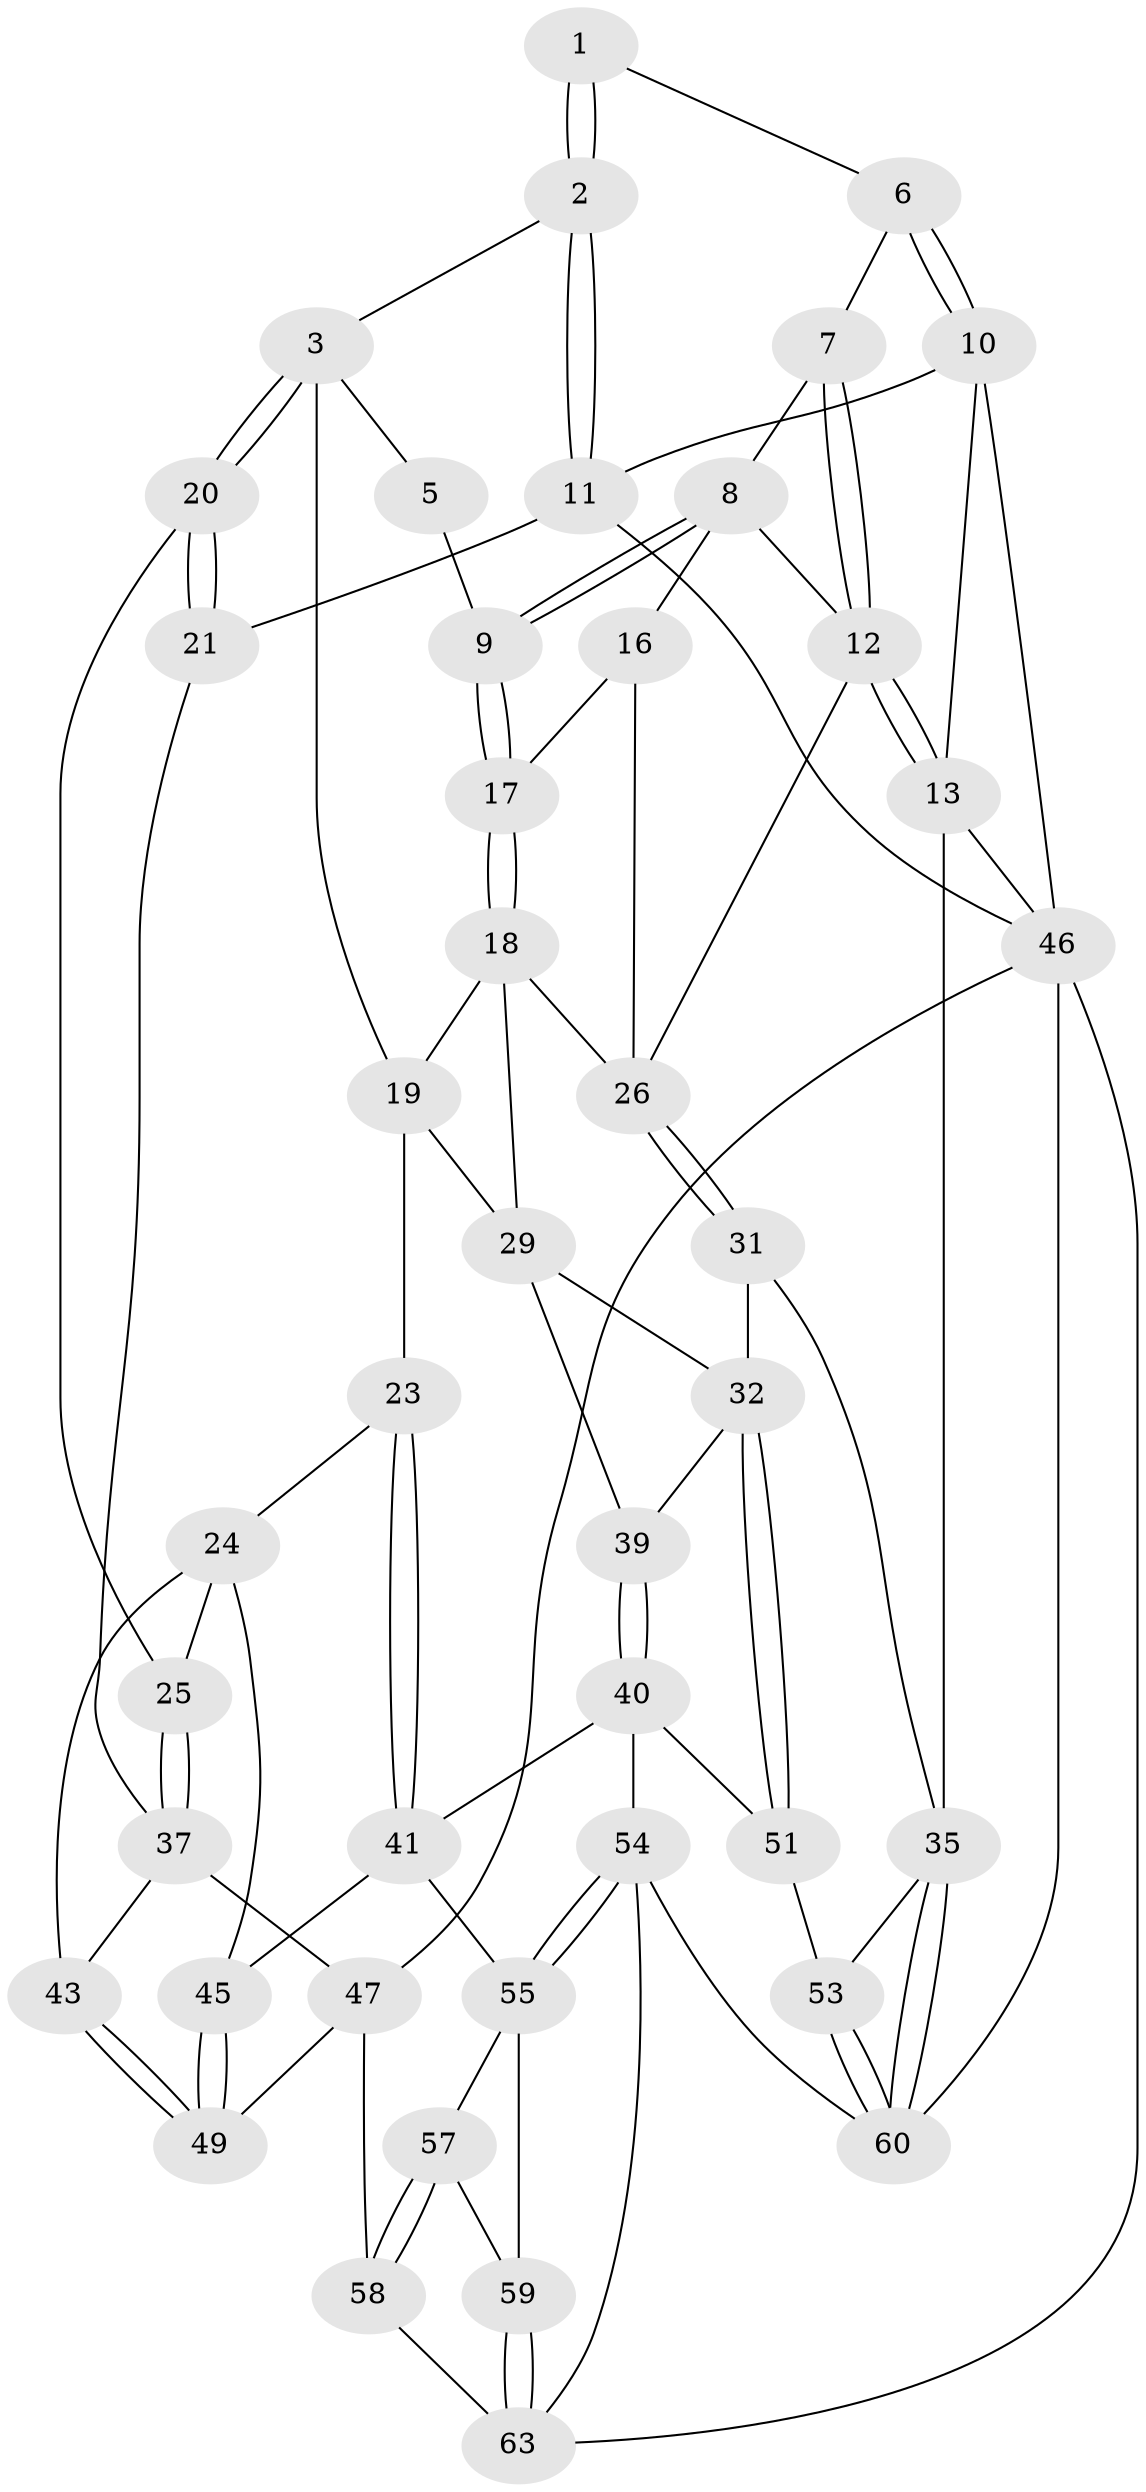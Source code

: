 // original degree distribution, {3: 0.03125, 5: 0.5625, 4: 0.21875, 6: 0.1875}
// Generated by graph-tools (version 1.1) at 2025/11/02/27/25 16:11:55]
// undirected, 44 vertices, 99 edges
graph export_dot {
graph [start="1"]
  node [color=gray90,style=filled];
  1 [pos="+0.5735425348509604+0"];
  2 [pos="+0.045902376936081395+0"];
  3 [pos="+0.22153223485928422+0.1500785515814646",super="+4"];
  5 [pos="+0.5103940535227812+0.06460011380426253"];
  6 [pos="+0.6180213000003079+0"];
  7 [pos="+0.6406157409345093+0.11551062690491072"];
  8 [pos="+0.6371476887539856+0.14576163609793338",super="+15"];
  9 [pos="+0.5371799789126166+0.24746680063079868"];
  10 [pos="+1+0"];
  11 [pos="+0+0"];
  12 [pos="+1+0.27253044343490007",super="+14"];
  13 [pos="+1+0.24370429436198143",super="+34"];
  16 [pos="+0.5814703564050606+0.30611866615242067"];
  17 [pos="+0.505205156083513+0.2979271168482915"];
  18 [pos="+0.47976005184889287+0.31050021027607466",super="+28"];
  19 [pos="+0.45045608838225787+0.3180423965149997",super="+22"];
  20 [pos="+0.1664743746537956+0.3607832330437739"];
  21 [pos="+0+0.4015233740965906"];
  23 [pos="+0.3933211901992544+0.44875070444807097"];
  24 [pos="+0.3202289928149162+0.4608265426365123",super="+42"];
  25 [pos="+0.1910217991278593+0.4063110090628189"];
  26 [pos="+0.7660840943819646+0.36840500459436937",super="+27"];
  29 [pos="+0.6404736526645562+0.5203311009197936",super="+30"];
  31 [pos="+0.7868290485932096+0.5202854248180352"];
  32 [pos="+0.6597685325660506+0.6151801183445241",super="+33"];
  35 [pos="+1+0.6571895388944367",super="+36"];
  37 [pos="+0.10106449676366981+0.5821396656691844",super="+38"];
  39 [pos="+0.5035430456075645+0.6305020084148009"];
  40 [pos="+0.43715068417110764+0.6489160372416537",super="+52"];
  41 [pos="+0.4343346847554029+0.6494085381245119",super="+44"];
  43 [pos="+0.159603386761341+0.6072058392620311"];
  45 [pos="+0.3518135556934575+0.6774611308532276"];
  46 [pos="+1+1",super="+48"];
  47 [pos="+0+0.7347996260111292",super="+50"];
  49 [pos="+0.22281862341606137+0.729359512690343"];
  51 [pos="+0.7450561143101111+0.7500720436312972"];
  53 [pos="+0.811504882943104+0.7493145073156249"];
  54 [pos="+0.6527819209459951+0.8471666688356378",super="+62"];
  55 [pos="+0.543019974862662+0.8440679320441078",super="+56"];
  57 [pos="+0.34391804728973197+0.8459725408119099"];
  58 [pos="+0.19823741121162264+0.9072297282872843"];
  59 [pos="+0.46390594782993905+0.9012094233075235"];
  60 [pos="+0.8896950744566661+1",super="+61"];
  63 [pos="+0.3983043992895885+1",super="+64"];
  1 -- 2;
  1 -- 2;
  1 -- 6;
  2 -- 3;
  2 -- 11;
  2 -- 11;
  3 -- 20;
  3 -- 20;
  3 -- 19;
  3 -- 5;
  5 -- 9;
  6 -- 7;
  6 -- 10;
  6 -- 10;
  7 -- 8;
  7 -- 12;
  7 -- 12;
  8 -- 9;
  8 -- 9;
  8 -- 16;
  8 -- 12;
  9 -- 17;
  9 -- 17;
  10 -- 11;
  10 -- 13;
  10 -- 46;
  11 -- 21;
  11 -- 46;
  12 -- 13;
  12 -- 13;
  12 -- 26;
  13 -- 35;
  13 -- 46;
  16 -- 17;
  16 -- 26;
  17 -- 18;
  17 -- 18;
  18 -- 19;
  18 -- 29;
  18 -- 26;
  19 -- 23;
  19 -- 29;
  20 -- 21;
  20 -- 21;
  20 -- 25;
  21 -- 37;
  23 -- 24;
  23 -- 41;
  23 -- 41;
  24 -- 25;
  24 -- 43;
  24 -- 45;
  25 -- 37;
  25 -- 37;
  26 -- 31;
  26 -- 31;
  29 -- 39;
  29 -- 32;
  31 -- 32;
  31 -- 35;
  32 -- 51;
  32 -- 51;
  32 -- 39;
  35 -- 60;
  35 -- 60;
  35 -- 53;
  37 -- 43;
  37 -- 47;
  39 -- 40;
  39 -- 40;
  40 -- 41;
  40 -- 51;
  40 -- 54;
  41 -- 45;
  41 -- 55;
  43 -- 49;
  43 -- 49;
  45 -- 49;
  45 -- 49;
  46 -- 47;
  46 -- 63;
  46 -- 60;
  47 -- 49;
  47 -- 58;
  51 -- 53;
  53 -- 60;
  53 -- 60;
  54 -- 55;
  54 -- 55;
  54 -- 63;
  54 -- 60;
  55 -- 59;
  55 -- 57;
  57 -- 58;
  57 -- 58;
  57 -- 59;
  58 -- 63;
  59 -- 63;
  59 -- 63;
}
